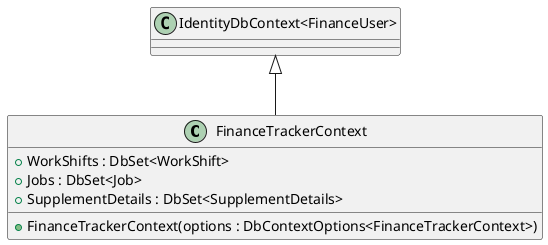 @startuml

class FinanceTrackerContext {
    + FinanceTrackerContext(options : DbContextOptions<FinanceTrackerContext>)

    + WorkShifts : DbSet<WorkShift>
    + Jobs : DbSet<Job>
    + SupplementDetails : DbSet<SupplementDetails>
}

"IdentityDbContext<FinanceUser>" <|-- FinanceTrackerContext

@enduml